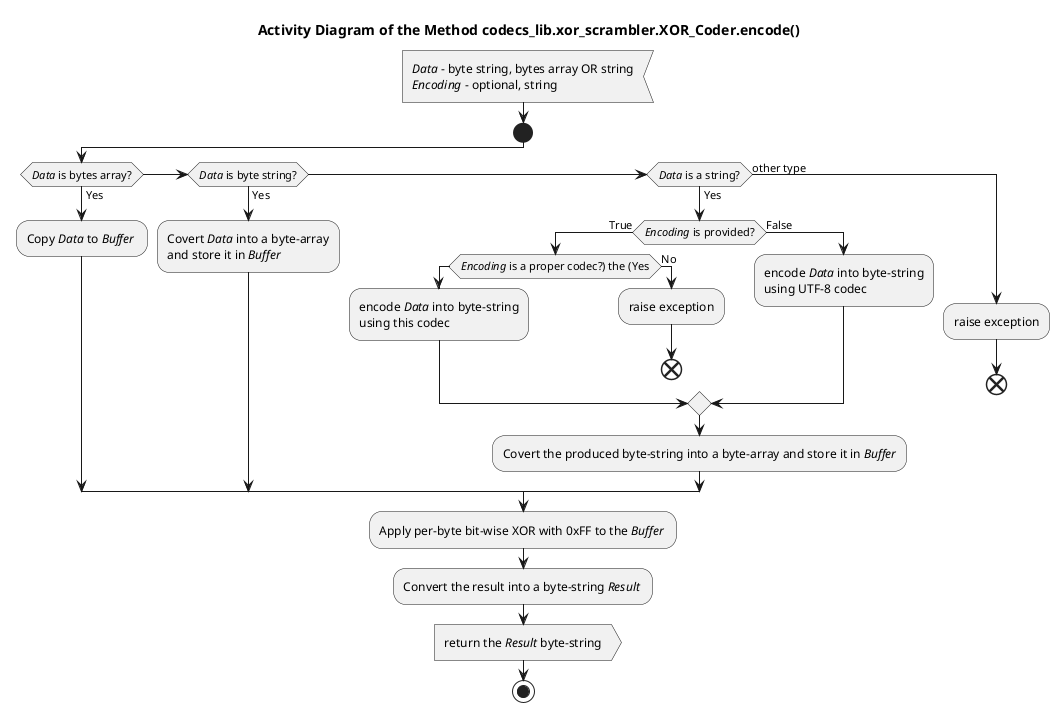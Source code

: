 @startuml xor_coder_encode

title Activity Diagram of the Method codecs_lib.xor_scrambler.XOR_Coder.encode()

:<i>Data</i> - byte string, bytes array OR string
<i>Encoding</i> - optional, string <

start

if (<i>Data</i> is bytes array?) then (Yes)
    :Copy <i>Data</i> to <i>Buffer</i> ;
elseif (<i>Data</i> is byte string?) then (Yes)
    :Covert <i>Data</i> into a byte-array\nand store it in <i>Buffer</i>;
elseif (<i>Data</i> is a string?) then (Yes)
    if (<i>Encoding</i> is provided?) then (True)
        if (<i>Encoding</i> is a proper codec?) the (Yes)
            :encode <i>Data</i> into byte-string\nusing this codec;
        else (No)
            :raise exception;
    
            end
        endif
    else (False)
        :encode <i>Data</i> into byte-string\nusing UTF-8 codec;
    endif
    
    :Covert the produced byte-string into a byte-array and store it in <i>Buffer</i>;
else (other type)
    :raise exception;
    
    end
endif

:Apply per-byte bit-wise XOR with 0xFF to the <i>Buffer</i> ;

:Convert the result into a byte-string <i>Result</i> ;

:return the <i>Result</i> byte-string>

stop

@enduml